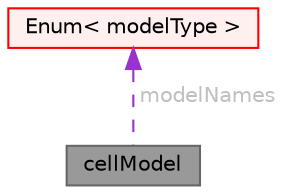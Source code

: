 digraph "cellModel"
{
 // LATEX_PDF_SIZE
  bgcolor="transparent";
  edge [fontname=Helvetica,fontsize=10,labelfontname=Helvetica,labelfontsize=10];
  node [fontname=Helvetica,fontsize=10,shape=box,height=0.2,width=0.4];
  Node1 [id="Node000001",label="cellModel",height=0.2,width=0.4,color="gray40", fillcolor="grey60", style="filled", fontcolor="black",tooltip="Maps a geometry to a set of cell primitives."];
  Node2 -> Node1 [id="edge1_Node000001_Node000002",dir="back",color="darkorchid3",style="dashed",tooltip=" ",label=" modelNames",fontcolor="grey" ];
  Node2 [id="Node000002",label="Enum\< modelType \>",height=0.2,width=0.4,color="red", fillcolor="#FFF0F0", style="filled",URL="$classFoam_1_1Enum.html",tooltip=" "];
}
